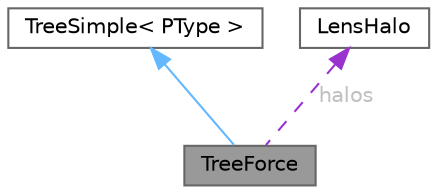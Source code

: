 digraph "TreeForce"
{
 // LATEX_PDF_SIZE
  bgcolor="transparent";
  edge [fontname=Helvetica,fontsize=10,labelfontname=Helvetica,labelfontsize=10];
  node [fontname=Helvetica,fontsize=10,shape=box,height=0.2,width=0.4];
  Node1 [id="Node000001",label="TreeForce",height=0.2,width=0.4,color="gray40", fillcolor="grey60", style="filled", fontcolor="black",tooltip="Object used to calculate the force or deflection caused by a collection of \"particles\" by the tree me..."];
  Node2 -> Node1 [id="edge3_Node000001_Node000002",dir="back",color="steelblue1",style="solid",tooltip=" "];
  Node2 [id="Node000002",label="TreeSimple\< PType \>",height=0.2,width=0.4,color="gray40", fillcolor="white", style="filled",URL="$class_tree_simple.html",tooltip="A C++ class wrapper for the bianary treeNB used in the Nbody force calculation, but also useful for g..."];
  Node3 -> Node1 [id="edge4_Node000001_Node000003",dir="back",color="darkorchid3",style="dashed",tooltip=" ",label=" halos",fontcolor="grey" ];
  Node3 [id="Node000003",label="LensHalo",height=0.2,width=0.4,color="gray40", fillcolor="white", style="filled",URL="$class_lens_halo.html",tooltip="A base class for all types of lensing \"halos\" which are any mass distribution that cause lensing."];
}
